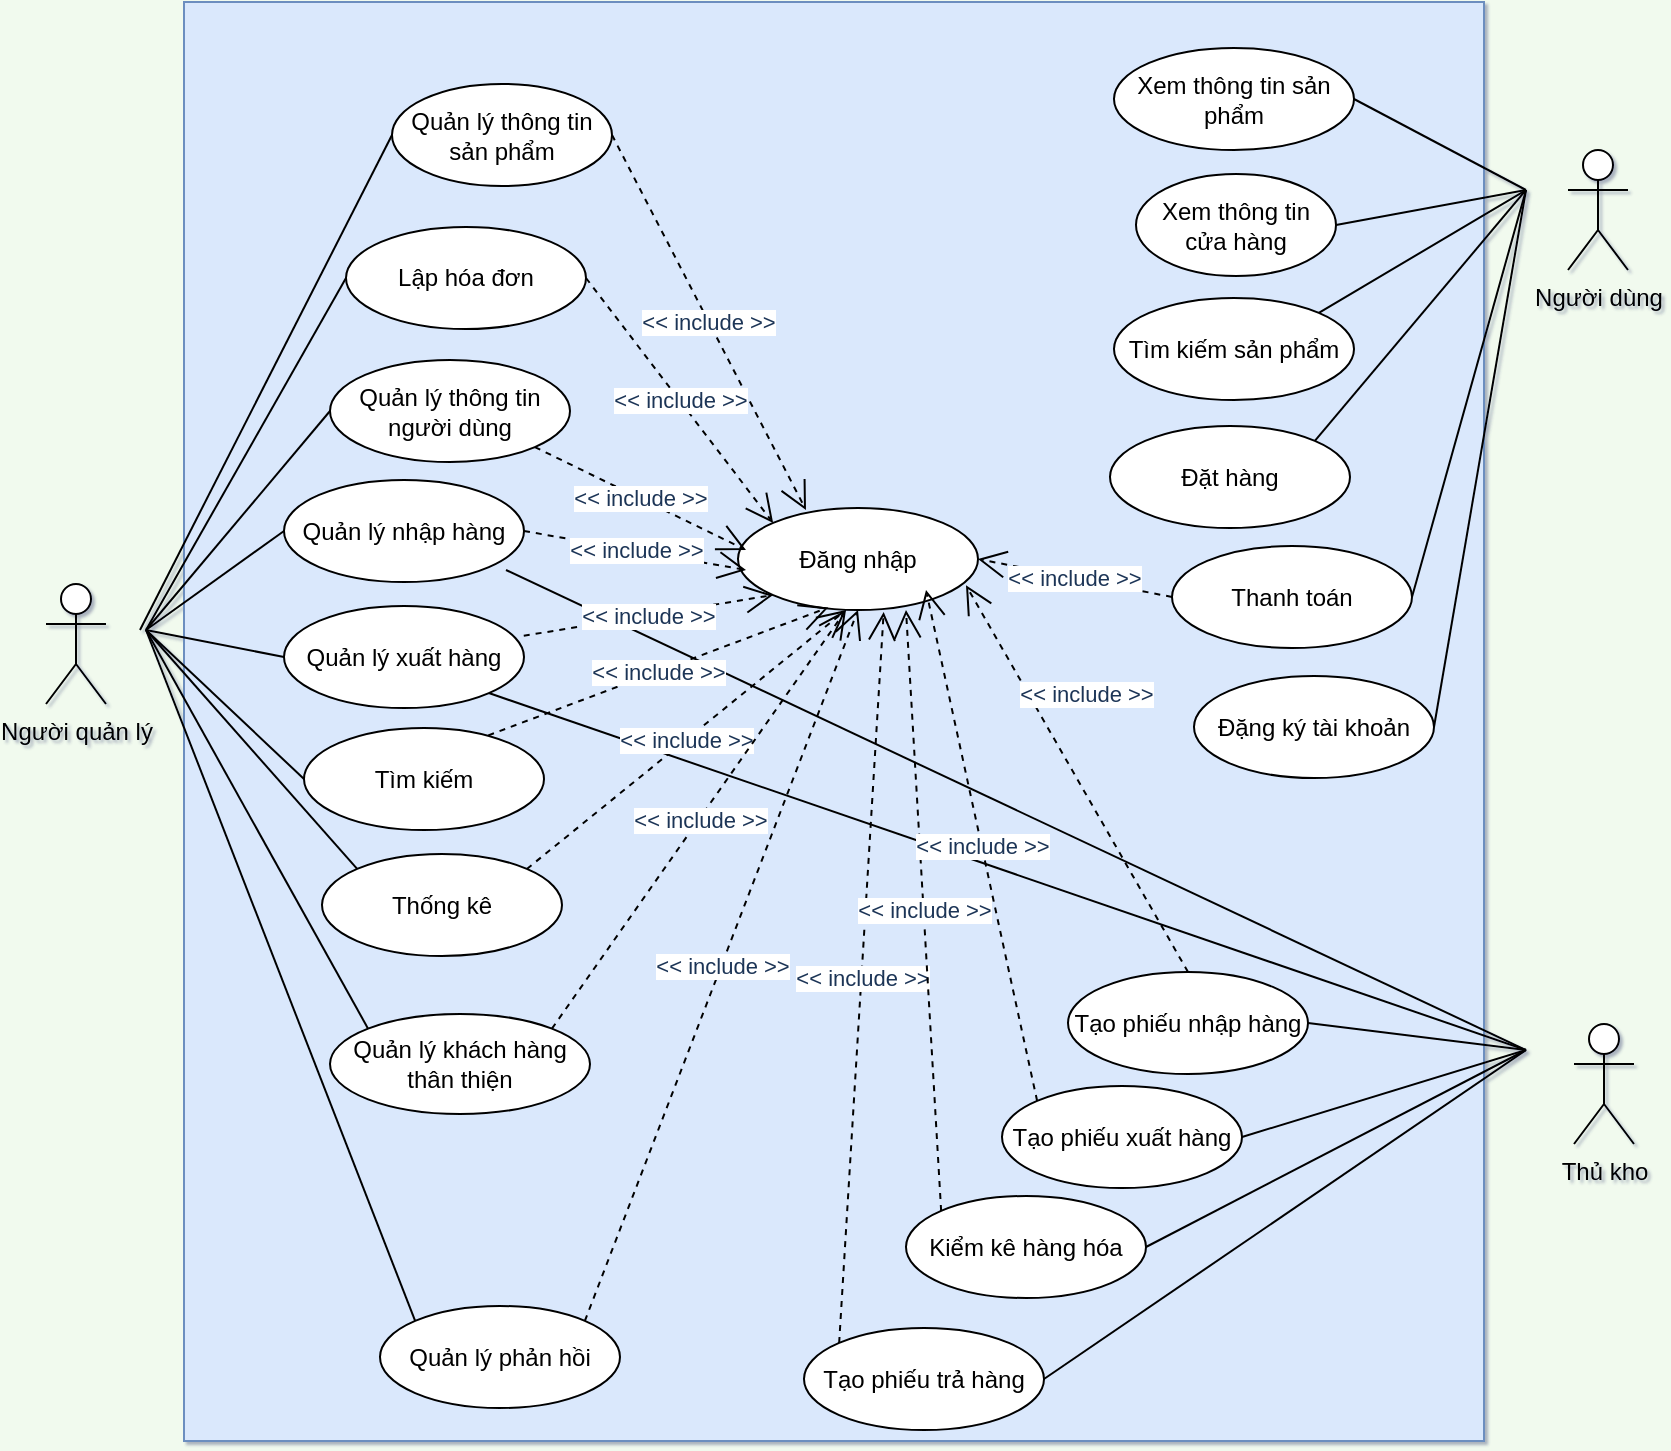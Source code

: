 <mxfile version="15.5.5" type="github">
  <diagram id="-NnQCleqrH_beRZVWZLP" name="Page-1">
    <mxGraphModel dx="2457" dy="770" grid="1" gridSize="10" guides="1" tooltips="1" connect="1" arrows="1" fold="1" page="1" pageScale="1" pageWidth="827" pageHeight="1169" background="#F1FAEE" math="0" shadow="1">
      <root>
        <mxCell id="0" />
        <mxCell id="1" parent="0" />
        <mxCell id="YiLMt7oZlH539d_1v7aD-1" value="Người quản lý" style="shape=umlActor;verticalLabelPosition=bottom;verticalAlign=top;html=1;outlineConnect=0;" vertex="1" parent="1">
          <mxGeometry x="20" y="417" width="30" height="60" as="geometry" />
        </mxCell>
        <mxCell id="YiLMt7oZlH539d_1v7aD-2" value="" style="rounded=0;whiteSpace=wrap;html=1;fillColor=#dae8fc;strokeColor=#6c8ebf;" vertex="1" parent="1">
          <mxGeometry x="89" y="126" width="650" height="719.5" as="geometry" />
        </mxCell>
        <mxCell id="YiLMt7oZlH539d_1v7aD-5" value="Người dùng" style="shape=umlActor;verticalLabelPosition=bottom;verticalAlign=top;html=1;outlineConnect=0;" vertex="1" parent="1">
          <mxGeometry x="781" y="200" width="30" height="60" as="geometry" />
        </mxCell>
        <mxCell id="YiLMt7oZlH539d_1v7aD-6" value="Thủ kho" style="shape=umlActor;verticalLabelPosition=bottom;verticalAlign=top;html=1;outlineConnect=0;" vertex="1" parent="1">
          <mxGeometry x="784" y="637" width="30" height="60" as="geometry" />
        </mxCell>
        <mxCell id="YiLMt7oZlH539d_1v7aD-8" value="Đăng nhập" style="ellipse;whiteSpace=wrap;html=1;" vertex="1" parent="1">
          <mxGeometry x="366" y="379" width="120" height="51" as="geometry" />
        </mxCell>
        <mxCell id="YiLMt7oZlH539d_1v7aD-9" value="Quản lý thông tin sản phẩm" style="ellipse;whiteSpace=wrap;html=1;" vertex="1" parent="1">
          <mxGeometry x="193" y="167" width="110" height="51" as="geometry" />
        </mxCell>
        <mxCell id="YiLMt7oZlH539d_1v7aD-10" value="Lập hóa đơn" style="ellipse;whiteSpace=wrap;html=1;" vertex="1" parent="1">
          <mxGeometry x="170" y="238.5" width="120" height="51" as="geometry" />
        </mxCell>
        <mxCell id="YiLMt7oZlH539d_1v7aD-11" value="Quản lý thông tin người dùng" style="ellipse;whiteSpace=wrap;html=1;" vertex="1" parent="1">
          <mxGeometry x="162" y="305" width="120" height="51" as="geometry" />
        </mxCell>
        <mxCell id="YiLMt7oZlH539d_1v7aD-12" value="Quản lý nhập hàng" style="ellipse;whiteSpace=wrap;html=1;" vertex="1" parent="1">
          <mxGeometry x="139" y="365" width="120" height="51" as="geometry" />
        </mxCell>
        <mxCell id="YiLMt7oZlH539d_1v7aD-13" value="Quản lý xuất hàng" style="ellipse;whiteSpace=wrap;html=1;" vertex="1" parent="1">
          <mxGeometry x="139" y="428" width="120" height="51" as="geometry" />
        </mxCell>
        <mxCell id="YiLMt7oZlH539d_1v7aD-14" value="Tìm kiếm" style="ellipse;whiteSpace=wrap;html=1;" vertex="1" parent="1">
          <mxGeometry x="149" y="489" width="120" height="51" as="geometry" />
        </mxCell>
        <mxCell id="YiLMt7oZlH539d_1v7aD-15" value="Thống kê" style="ellipse;whiteSpace=wrap;html=1;" vertex="1" parent="1">
          <mxGeometry x="158" y="552" width="120" height="51" as="geometry" />
        </mxCell>
        <mxCell id="YiLMt7oZlH539d_1v7aD-16" value="Quản lý khách hàng thân thiện" style="ellipse;whiteSpace=wrap;html=1;" vertex="1" parent="1">
          <mxGeometry x="162" y="632" width="130" height="50" as="geometry" />
        </mxCell>
        <mxCell id="YiLMt7oZlH539d_1v7aD-17" value="Quản lý phản hồi" style="ellipse;whiteSpace=wrap;html=1;" vertex="1" parent="1">
          <mxGeometry x="187" y="778" width="120" height="51" as="geometry" />
        </mxCell>
        <mxCell id="YiLMt7oZlH539d_1v7aD-18" value="Xem thông tin sản phẩm" style="ellipse;whiteSpace=wrap;html=1;" vertex="1" parent="1">
          <mxGeometry x="554" y="149" width="120" height="51" as="geometry" />
        </mxCell>
        <mxCell id="YiLMt7oZlH539d_1v7aD-19" value="Xem thông tin cửa hàng" style="ellipse;whiteSpace=wrap;html=1;" vertex="1" parent="1">
          <mxGeometry x="565" y="212" width="100" height="51" as="geometry" />
        </mxCell>
        <mxCell id="YiLMt7oZlH539d_1v7aD-20" value="Tìm kiếm sản phẩm" style="ellipse;whiteSpace=wrap;html=1;" vertex="1" parent="1">
          <mxGeometry x="554" y="274" width="120" height="51" as="geometry" />
        </mxCell>
        <mxCell id="YiLMt7oZlH539d_1v7aD-22" value="Đặt hàng" style="ellipse;whiteSpace=wrap;html=1;" vertex="1" parent="1">
          <mxGeometry x="552" y="338" width="120" height="51" as="geometry" />
        </mxCell>
        <mxCell id="YiLMt7oZlH539d_1v7aD-24" value="Thanh toán" style="ellipse;whiteSpace=wrap;html=1;" vertex="1" parent="1">
          <mxGeometry x="583" y="398" width="120" height="51" as="geometry" />
        </mxCell>
        <mxCell id="YiLMt7oZlH539d_1v7aD-25" value="Đặng ký tài khoản" style="ellipse;whiteSpace=wrap;html=1;" vertex="1" parent="1">
          <mxGeometry x="594" y="463" width="120" height="51" as="geometry" />
        </mxCell>
        <mxCell id="YiLMt7oZlH539d_1v7aD-26" value="Tạo phiếu nhập hàng" style="ellipse;whiteSpace=wrap;html=1;" vertex="1" parent="1">
          <mxGeometry x="531" y="611" width="120" height="51" as="geometry" />
        </mxCell>
        <mxCell id="YiLMt7oZlH539d_1v7aD-27" value="Tạo phiếu xuất hàng" style="ellipse;whiteSpace=wrap;html=1;" vertex="1" parent="1">
          <mxGeometry x="498" y="668" width="120" height="51" as="geometry" />
        </mxCell>
        <mxCell id="YiLMt7oZlH539d_1v7aD-28" value="Kiểm kê hàng hóa" style="ellipse;whiteSpace=wrap;html=1;" vertex="1" parent="1">
          <mxGeometry x="450" y="723" width="120" height="51" as="geometry" />
        </mxCell>
        <mxCell id="YiLMt7oZlH539d_1v7aD-30" value="Tạo phiếu trả hàng" style="ellipse;whiteSpace=wrap;html=1;" vertex="1" parent="1">
          <mxGeometry x="399" y="789" width="120" height="51" as="geometry" />
        </mxCell>
        <mxCell id="YiLMt7oZlH539d_1v7aD-31" value="" style="endArrow=none;html=1;rounded=0;entryX=0;entryY=0.5;entryDx=0;entryDy=0;fontColor=#1D3557;labelBackgroundColor=#F1FAEE;" edge="1" parent="1" target="YiLMt7oZlH539d_1v7aD-9">
          <mxGeometry width="50" height="50" relative="1" as="geometry">
            <mxPoint x="67" y="440" as="sourcePoint" />
            <mxPoint x="117" y="295" as="targetPoint" />
          </mxGeometry>
        </mxCell>
        <mxCell id="YiLMt7oZlH539d_1v7aD-33" value="" style="endArrow=none;html=1;rounded=0;entryX=0;entryY=0.5;entryDx=0;entryDy=0;fontColor=#1D3557;labelBackgroundColor=#F1FAEE;" edge="1" parent="1" target="YiLMt7oZlH539d_1v7aD-10">
          <mxGeometry width="50" height="50" relative="1" as="geometry">
            <mxPoint x="70" y="440" as="sourcePoint" />
            <mxPoint x="152.0" y="202.5" as="targetPoint" />
          </mxGeometry>
        </mxCell>
        <mxCell id="YiLMt7oZlH539d_1v7aD-34" value="" style="endArrow=none;html=1;rounded=0;entryX=0;entryY=0.5;entryDx=0;entryDy=0;fontColor=#1D3557;labelBackgroundColor=#F1FAEE;" edge="1" parent="1" target="YiLMt7oZlH539d_1v7aD-11">
          <mxGeometry width="50" height="50" relative="1" as="geometry">
            <mxPoint x="70" y="440" as="sourcePoint" />
            <mxPoint x="162.0" y="212.5" as="targetPoint" />
          </mxGeometry>
        </mxCell>
        <mxCell id="YiLMt7oZlH539d_1v7aD-35" value="" style="endArrow=none;html=1;rounded=0;entryX=0;entryY=0.5;entryDx=0;entryDy=0;fontColor=#1D3557;labelBackgroundColor=#F1FAEE;" edge="1" parent="1" target="YiLMt7oZlH539d_1v7aD-12">
          <mxGeometry width="50" height="50" relative="1" as="geometry">
            <mxPoint x="70" y="440" as="sourcePoint" />
            <mxPoint x="172.0" y="222.5" as="targetPoint" />
          </mxGeometry>
        </mxCell>
        <mxCell id="YiLMt7oZlH539d_1v7aD-36" value="" style="endArrow=none;html=1;rounded=0;entryX=0;entryY=0.5;entryDx=0;entryDy=0;fontColor=#1D3557;labelBackgroundColor=#F1FAEE;" edge="1" parent="1" target="YiLMt7oZlH539d_1v7aD-13">
          <mxGeometry width="50" height="50" relative="1" as="geometry">
            <mxPoint x="70" y="440" as="sourcePoint" />
            <mxPoint x="182.0" y="232.5" as="targetPoint" />
          </mxGeometry>
        </mxCell>
        <mxCell id="YiLMt7oZlH539d_1v7aD-37" value="" style="endArrow=none;html=1;rounded=0;entryX=0;entryY=0.5;entryDx=0;entryDy=0;fontColor=#1D3557;labelBackgroundColor=#F1FAEE;" edge="1" parent="1" target="YiLMt7oZlH539d_1v7aD-14">
          <mxGeometry width="50" height="50" relative="1" as="geometry">
            <mxPoint x="70" y="440" as="sourcePoint" />
            <mxPoint x="192.0" y="242.5" as="targetPoint" />
          </mxGeometry>
        </mxCell>
        <mxCell id="YiLMt7oZlH539d_1v7aD-38" value="" style="endArrow=none;html=1;rounded=0;entryX=0;entryY=0;entryDx=0;entryDy=0;fontColor=#1D3557;labelBackgroundColor=#F1FAEE;" edge="1" parent="1" target="YiLMt7oZlH539d_1v7aD-15">
          <mxGeometry width="50" height="50" relative="1" as="geometry">
            <mxPoint x="70" y="440" as="sourcePoint" />
            <mxPoint x="202.0" y="252.5" as="targetPoint" />
          </mxGeometry>
        </mxCell>
        <mxCell id="YiLMt7oZlH539d_1v7aD-39" value="" style="endArrow=none;html=1;rounded=0;entryX=0;entryY=0;entryDx=0;entryDy=0;fontColor=#1D3557;labelBackgroundColor=#F1FAEE;" edge="1" parent="1" target="YiLMt7oZlH539d_1v7aD-16">
          <mxGeometry width="50" height="50" relative="1" as="geometry">
            <mxPoint x="70" y="440" as="sourcePoint" />
            <mxPoint x="212.0" y="262.5" as="targetPoint" />
          </mxGeometry>
        </mxCell>
        <mxCell id="YiLMt7oZlH539d_1v7aD-40" value="" style="endArrow=none;html=1;rounded=0;entryX=0;entryY=0;entryDx=0;entryDy=0;fontColor=#1D3557;labelBackgroundColor=#F1FAEE;" edge="1" parent="1" target="YiLMt7oZlH539d_1v7aD-17">
          <mxGeometry width="50" height="50" relative="1" as="geometry">
            <mxPoint x="70" y="440" as="sourcePoint" />
            <mxPoint x="222.0" y="272.5" as="targetPoint" />
          </mxGeometry>
        </mxCell>
        <mxCell id="YiLMt7oZlH539d_1v7aD-41" value="" style="endArrow=none;html=1;rounded=0;fontColor=#1D3557;labelBackgroundColor=#F1FAEE;" edge="1" parent="1">
          <mxGeometry width="50" height="50" relative="1" as="geometry">
            <mxPoint x="760" y="650" as="sourcePoint" />
            <mxPoint x="250" y="410" as="targetPoint" />
          </mxGeometry>
        </mxCell>
        <mxCell id="YiLMt7oZlH539d_1v7aD-42" value="" style="endArrow=none;html=1;rounded=0;entryX=1;entryY=1;entryDx=0;entryDy=0;fontColor=#1D3557;labelBackgroundColor=#F1FAEE;" edge="1" parent="1" target="YiLMt7oZlH539d_1v7aD-13">
          <mxGeometry width="50" height="50" relative="1" as="geometry">
            <mxPoint x="760" y="650" as="sourcePoint" />
            <mxPoint x="242.0" y="292.5" as="targetPoint" />
          </mxGeometry>
        </mxCell>
        <mxCell id="YiLMt7oZlH539d_1v7aD-43" value="" style="endArrow=none;html=1;rounded=0;entryX=1;entryY=0.5;entryDx=0;entryDy=0;fontColor=#1D3557;labelBackgroundColor=#F1FAEE;" edge="1" parent="1" target="YiLMt7oZlH539d_1v7aD-26">
          <mxGeometry width="50" height="50" relative="1" as="geometry">
            <mxPoint x="760" y="650" as="sourcePoint" />
            <mxPoint x="252.0" y="302.5" as="targetPoint" />
          </mxGeometry>
        </mxCell>
        <mxCell id="YiLMt7oZlH539d_1v7aD-44" value="" style="endArrow=none;html=1;rounded=0;entryX=1;entryY=0.5;entryDx=0;entryDy=0;fontColor=#1D3557;labelBackgroundColor=#F1FAEE;" edge="1" parent="1" target="YiLMt7oZlH539d_1v7aD-27">
          <mxGeometry width="50" height="50" relative="1" as="geometry">
            <mxPoint x="760" y="650" as="sourcePoint" />
            <mxPoint x="262.0" y="312.5" as="targetPoint" />
          </mxGeometry>
        </mxCell>
        <mxCell id="YiLMt7oZlH539d_1v7aD-45" value="" style="endArrow=none;html=1;rounded=0;entryX=1;entryY=0.5;entryDx=0;entryDy=0;fontColor=#1D3557;labelBackgroundColor=#F1FAEE;" edge="1" parent="1" target="YiLMt7oZlH539d_1v7aD-28">
          <mxGeometry width="50" height="50" relative="1" as="geometry">
            <mxPoint x="760" y="650" as="sourcePoint" />
            <mxPoint x="272.0" y="322.5" as="targetPoint" />
          </mxGeometry>
        </mxCell>
        <mxCell id="YiLMt7oZlH539d_1v7aD-46" value="" style="endArrow=none;html=1;rounded=0;entryX=1;entryY=0.5;entryDx=0;entryDy=0;fontColor=#1D3557;labelBackgroundColor=#F1FAEE;" edge="1" parent="1" target="YiLMt7oZlH539d_1v7aD-30">
          <mxGeometry width="50" height="50" relative="1" as="geometry">
            <mxPoint x="760" y="650" as="sourcePoint" />
            <mxPoint x="282.0" y="332.5" as="targetPoint" />
          </mxGeometry>
        </mxCell>
        <mxCell id="YiLMt7oZlH539d_1v7aD-47" value="" style="endArrow=none;html=1;rounded=0;entryX=1;entryY=0.5;entryDx=0;entryDy=0;fontColor=#1D3557;labelBackgroundColor=#F1FAEE;" edge="1" parent="1" target="YiLMt7oZlH539d_1v7aD-18">
          <mxGeometry width="50" height="50" relative="1" as="geometry">
            <mxPoint x="760" y="220" as="sourcePoint" />
            <mxPoint x="292.0" y="342.5" as="targetPoint" />
          </mxGeometry>
        </mxCell>
        <mxCell id="YiLMt7oZlH539d_1v7aD-48" value="" style="endArrow=none;html=1;rounded=0;entryX=1;entryY=0.5;entryDx=0;entryDy=0;fontColor=#1D3557;labelBackgroundColor=#F1FAEE;" edge="1" parent="1" target="YiLMt7oZlH539d_1v7aD-19">
          <mxGeometry width="50" height="50" relative="1" as="geometry">
            <mxPoint x="760" y="220" as="sourcePoint" />
            <mxPoint x="302.0" y="352.5" as="targetPoint" />
          </mxGeometry>
        </mxCell>
        <mxCell id="YiLMt7oZlH539d_1v7aD-49" value="" style="endArrow=none;html=1;rounded=0;entryX=1;entryY=0;entryDx=0;entryDy=0;fontColor=#1D3557;labelBackgroundColor=#F1FAEE;" edge="1" parent="1" target="YiLMt7oZlH539d_1v7aD-20">
          <mxGeometry width="50" height="50" relative="1" as="geometry">
            <mxPoint x="760" y="220" as="sourcePoint" />
            <mxPoint x="312.0" y="362.5" as="targetPoint" />
          </mxGeometry>
        </mxCell>
        <mxCell id="YiLMt7oZlH539d_1v7aD-50" value="" style="endArrow=none;html=1;rounded=0;entryX=1;entryY=0;entryDx=0;entryDy=0;fontColor=#1D3557;labelBackgroundColor=#F1FAEE;" edge="1" parent="1" target="YiLMt7oZlH539d_1v7aD-22">
          <mxGeometry width="50" height="50" relative="1" as="geometry">
            <mxPoint x="760" y="220" as="sourcePoint" />
            <mxPoint x="322.0" y="372.5" as="targetPoint" />
          </mxGeometry>
        </mxCell>
        <mxCell id="YiLMt7oZlH539d_1v7aD-51" value="" style="endArrow=none;html=1;rounded=0;entryX=1;entryY=0.5;entryDx=0;entryDy=0;fontColor=#1D3557;labelBackgroundColor=#F1FAEE;" edge="1" parent="1" target="YiLMt7oZlH539d_1v7aD-24">
          <mxGeometry width="50" height="50" relative="1" as="geometry">
            <mxPoint x="760" y="220" as="sourcePoint" />
            <mxPoint x="332.0" y="382.5" as="targetPoint" />
          </mxGeometry>
        </mxCell>
        <mxCell id="YiLMt7oZlH539d_1v7aD-52" value="" style="endArrow=none;html=1;rounded=0;entryX=1;entryY=0.5;entryDx=0;entryDy=0;fontColor=#1D3557;labelBackgroundColor=#F1FAEE;" edge="1" parent="1" target="YiLMt7oZlH539d_1v7aD-25">
          <mxGeometry width="50" height="50" relative="1" as="geometry">
            <mxPoint x="760" y="220" as="sourcePoint" />
            <mxPoint x="342.0" y="392.5" as="targetPoint" />
          </mxGeometry>
        </mxCell>
        <mxCell id="YiLMt7oZlH539d_1v7aD-57" value="&amp;lt;&amp;lt; include &amp;gt;&amp;gt;" style="endArrow=open;endSize=12;dashed=1;html=1;rounded=1;sketch=0;fontColor=#1D3557;curved=0;exitX=1;exitY=0.5;exitDx=0;exitDy=0;" edge="1" parent="1" source="YiLMt7oZlH539d_1v7aD-9">
          <mxGeometry width="160" relative="1" as="geometry">
            <mxPoint x="130" y="420" as="sourcePoint" />
            <mxPoint x="400" y="380" as="targetPoint" />
          </mxGeometry>
        </mxCell>
        <mxCell id="YiLMt7oZlH539d_1v7aD-58" value="&amp;lt;&amp;lt; include &amp;gt;&amp;gt;" style="endArrow=open;endSize=12;dashed=1;html=1;rounded=1;sketch=0;fontColor=#1D3557;curved=0;exitX=1;exitY=0.5;exitDx=0;exitDy=0;entryX=0;entryY=0;entryDx=0;entryDy=0;" edge="1" parent="1" source="YiLMt7oZlH539d_1v7aD-10" target="YiLMt7oZlH539d_1v7aD-8">
          <mxGeometry width="160" relative="1" as="geometry">
            <mxPoint x="313.0" y="202.5" as="sourcePoint" />
            <mxPoint x="410" y="390" as="targetPoint" />
          </mxGeometry>
        </mxCell>
        <mxCell id="YiLMt7oZlH539d_1v7aD-59" value="&amp;lt;&amp;lt; include &amp;gt;&amp;gt;" style="endArrow=open;endSize=12;dashed=1;html=1;rounded=1;sketch=0;fontColor=#1D3557;curved=0;exitX=1;exitY=1;exitDx=0;exitDy=0;" edge="1" parent="1" source="YiLMt7oZlH539d_1v7aD-11">
          <mxGeometry width="160" relative="1" as="geometry">
            <mxPoint x="323.0" y="212.5" as="sourcePoint" />
            <mxPoint x="370" y="400" as="targetPoint" />
          </mxGeometry>
        </mxCell>
        <mxCell id="YiLMt7oZlH539d_1v7aD-60" value="&amp;lt;&amp;lt; include &amp;gt;&amp;gt;" style="endArrow=open;endSize=12;dashed=1;html=1;rounded=1;sketch=0;fontColor=#1D3557;curved=0;exitX=1;exitY=0.5;exitDx=0;exitDy=0;" edge="1" parent="1" source="YiLMt7oZlH539d_1v7aD-12">
          <mxGeometry width="160" relative="1" as="geometry">
            <mxPoint x="333.0" y="222.5" as="sourcePoint" />
            <mxPoint x="370" y="410" as="targetPoint" />
          </mxGeometry>
        </mxCell>
        <mxCell id="YiLMt7oZlH539d_1v7aD-61" value="&amp;lt;&amp;lt; include &amp;gt;&amp;gt;" style="endArrow=open;endSize=12;dashed=1;html=1;rounded=1;sketch=0;fontColor=#1D3557;curved=0;exitX=0.999;exitY=0.292;exitDx=0;exitDy=0;exitPerimeter=0;entryX=0;entryY=1;entryDx=0;entryDy=0;" edge="1" parent="1" source="YiLMt7oZlH539d_1v7aD-13" target="YiLMt7oZlH539d_1v7aD-8">
          <mxGeometry width="160" relative="1" as="geometry">
            <mxPoint x="343.0" y="232.5" as="sourcePoint" />
            <mxPoint x="440" y="420" as="targetPoint" />
          </mxGeometry>
        </mxCell>
        <mxCell id="YiLMt7oZlH539d_1v7aD-62" value="&amp;lt;&amp;lt; include &amp;gt;&amp;gt;" style="endArrow=open;endSize=12;dashed=1;html=1;rounded=1;sketch=0;fontColor=#1D3557;curved=0;exitX=0.768;exitY=0.072;exitDx=0;exitDy=0;exitPerimeter=0;entryX=0.376;entryY=0.976;entryDx=0;entryDy=0;entryPerimeter=0;" edge="1" parent="1" source="YiLMt7oZlH539d_1v7aD-14" target="YiLMt7oZlH539d_1v7aD-8">
          <mxGeometry width="160" relative="1" as="geometry">
            <mxPoint x="353.0" y="242.5" as="sourcePoint" />
            <mxPoint x="450" y="430" as="targetPoint" />
          </mxGeometry>
        </mxCell>
        <mxCell id="YiLMt7oZlH539d_1v7aD-63" value="&amp;lt;&amp;lt; include &amp;gt;&amp;gt;" style="endArrow=open;endSize=12;dashed=1;html=1;rounded=1;sketch=0;fontColor=#1D3557;curved=0;exitX=0;exitY=0.5;exitDx=0;exitDy=0;entryX=1;entryY=0.5;entryDx=0;entryDy=0;" edge="1" parent="1" source="YiLMt7oZlH539d_1v7aD-24" target="YiLMt7oZlH539d_1v7aD-8">
          <mxGeometry width="160" relative="1" as="geometry">
            <mxPoint x="363.0" y="252.5" as="sourcePoint" />
            <mxPoint x="460" y="440" as="targetPoint" />
          </mxGeometry>
        </mxCell>
        <mxCell id="YiLMt7oZlH539d_1v7aD-64" value="&amp;lt;&amp;lt; include &amp;gt;&amp;gt;" style="endArrow=open;endSize=12;dashed=1;html=1;rounded=1;sketch=0;fontColor=#1D3557;curved=0;exitX=1;exitY=0;exitDx=0;exitDy=0;entryX=0.5;entryY=1;entryDx=0;entryDy=0;" edge="1" parent="1" source="YiLMt7oZlH539d_1v7aD-17" target="YiLMt7oZlH539d_1v7aD-8">
          <mxGeometry width="160" relative="1" as="geometry">
            <mxPoint x="373.0" y="262.5" as="sourcePoint" />
            <mxPoint x="470" y="450" as="targetPoint" />
          </mxGeometry>
        </mxCell>
        <mxCell id="YiLMt7oZlH539d_1v7aD-65" value="&amp;lt;&amp;lt; include &amp;gt;&amp;gt;" style="endArrow=open;endSize=12;dashed=1;html=1;rounded=1;sketch=0;fontColor=#1D3557;curved=0;exitX=1;exitY=0;exitDx=0;exitDy=0;" edge="1" parent="1" source="YiLMt7oZlH539d_1v7aD-15">
          <mxGeometry width="160" relative="1" as="geometry">
            <mxPoint x="383.0" y="272.5" as="sourcePoint" />
            <mxPoint x="420" y="430" as="targetPoint" />
          </mxGeometry>
        </mxCell>
        <mxCell id="YiLMt7oZlH539d_1v7aD-66" value="&amp;lt;&amp;lt; include &amp;gt;&amp;gt;" style="endArrow=open;endSize=12;dashed=1;html=1;rounded=1;sketch=0;fontColor=#1D3557;curved=0;exitX=1;exitY=0;exitDx=0;exitDy=0;" edge="1" parent="1" source="YiLMt7oZlH539d_1v7aD-16">
          <mxGeometry width="160" relative="1" as="geometry">
            <mxPoint x="393.0" y="282.5" as="sourcePoint" />
            <mxPoint x="420" y="430" as="targetPoint" />
          </mxGeometry>
        </mxCell>
        <mxCell id="YiLMt7oZlH539d_1v7aD-67" value="&amp;lt;&amp;lt; include &amp;gt;&amp;gt;" style="endArrow=open;endSize=12;dashed=1;html=1;rounded=1;sketch=0;fontColor=#1D3557;curved=0;exitX=0;exitY=0;exitDx=0;exitDy=0;entryX=0.607;entryY=1.02;entryDx=0;entryDy=0;entryPerimeter=0;" edge="1" parent="1" source="YiLMt7oZlH539d_1v7aD-30" target="YiLMt7oZlH539d_1v7aD-8">
          <mxGeometry width="160" relative="1" as="geometry">
            <mxPoint x="403.0" y="292.5" as="sourcePoint" />
            <mxPoint x="500" y="480" as="targetPoint" />
          </mxGeometry>
        </mxCell>
        <mxCell id="YiLMt7oZlH539d_1v7aD-68" value="&amp;lt;&amp;lt; include &amp;gt;&amp;gt;" style="endArrow=open;endSize=12;dashed=1;html=1;rounded=1;sketch=0;fontColor=#1D3557;curved=0;exitX=0;exitY=0;exitDx=0;exitDy=0;" edge="1" parent="1" source="YiLMt7oZlH539d_1v7aD-28">
          <mxGeometry width="160" relative="1" as="geometry">
            <mxPoint x="413.0" y="302.5" as="sourcePoint" />
            <mxPoint x="450" y="430" as="targetPoint" />
          </mxGeometry>
        </mxCell>
        <mxCell id="YiLMt7oZlH539d_1v7aD-69" value="&amp;lt;&amp;lt; include &amp;gt;&amp;gt;" style="endArrow=open;endSize=12;dashed=1;html=1;rounded=1;sketch=0;fontColor=#1D3557;curved=0;exitX=0;exitY=0;exitDx=0;exitDy=0;" edge="1" parent="1" source="YiLMt7oZlH539d_1v7aD-27">
          <mxGeometry width="160" relative="1" as="geometry">
            <mxPoint x="423.0" y="312.5" as="sourcePoint" />
            <mxPoint x="460" y="420" as="targetPoint" />
          </mxGeometry>
        </mxCell>
        <mxCell id="YiLMt7oZlH539d_1v7aD-70" value="&amp;lt;&amp;lt; include &amp;gt;&amp;gt;" style="endArrow=open;endSize=12;dashed=1;html=1;rounded=1;sketch=0;fontColor=#1D3557;curved=0;exitX=0.5;exitY=0;exitDx=0;exitDy=0;entryX=0.95;entryY=0.758;entryDx=0;entryDy=0;entryPerimeter=0;" edge="1" parent="1" source="YiLMt7oZlH539d_1v7aD-26" target="YiLMt7oZlH539d_1v7aD-8">
          <mxGeometry x="0.32" y="-26" width="160" relative="1" as="geometry">
            <mxPoint x="433.0" y="322.5" as="sourcePoint" />
            <mxPoint x="530" y="510" as="targetPoint" />
            <mxPoint y="1" as="offset" />
          </mxGeometry>
        </mxCell>
      </root>
    </mxGraphModel>
  </diagram>
</mxfile>
